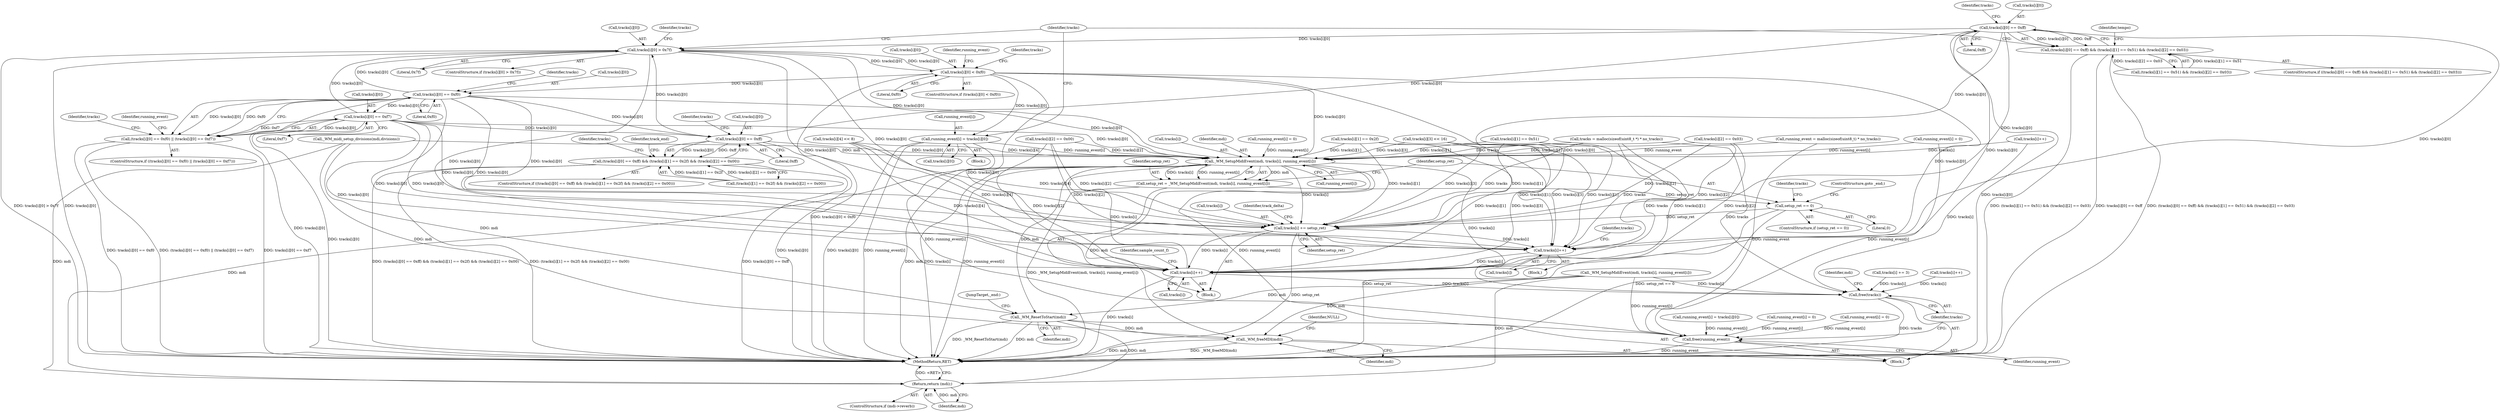 digraph "0_wildmidi_660b513d99bced8783a4a5984ac2f742c74ebbdd_1@pointer" {
"1001185" [label="(Call,tracks[i][0] == 0xff)"];
"1001153" [label="(Call,tracks[i][0] == 0xff)"];
"1001137" [label="(Call,tracks[i][0] == 0xf7)"];
"1001130" [label="(Call,tracks[i][0] == 0xf0)"];
"1001110" [label="(Call,tracks[i][0] < 0xf0)"];
"1001101" [label="(Call,tracks[i][0] > 0x7f)"];
"1001185" [label="(Call,tracks[i][0] == 0xff)"];
"1001086" [label="(Call,_WM_SetupMidiEvent(mdi, tracks[i], running_event[i]))"];
"1001084" [label="(Call,setup_ret = _WM_SetupMidiEvent(mdi, tracks[i], running_event[i]))"];
"1001095" [label="(Call,setup_ret == 0)"];
"1001242" [label="(Call,tracks[i] += setup_ret)"];
"1001278" [label="(Call,tracks[i]++)"];
"1001304" [label="(Call,tracks[i]++)"];
"1001423" [label="(Call,free(tracks))"];
"1001412" [label="(Call,_WM_ResetToStart(mdi))"];
"1001429" [label="(Return,return (mdi);)"];
"1001431" [label="(Call,_WM_freeMDI(mdi))"];
"1001421" [label="(Call,free(running_event))"];
"1001118" [label="(Call,running_event[i] = tracks[i][0])"];
"1001129" [label="(Call,(tracks[i][0] == 0xf0) || (tracks[i][0] == 0xf7))"];
"1001152" [label="(Call,(tracks[i][0] == 0xff) && (tracks[i][1] == 0x2f) && (tracks[i][2] == 0x00))"];
"1001184" [label="(Call,(tracks[i][0] == 0xff) && (tracks[i][1] == 0x51) && (tracks[i][2] == 0x03))"];
"1001427" [label="(Identifier,mdi)"];
"1001091" [label="(Call,running_event[i])"];
"1000624" [label="(Call,tracks[i]++)"];
"1001160" [label="(Call,(tracks[i][1] == 0x2f) && (tracks[i][2] == 0x00))"];
"1001278" [label="(Call,tracks[i]++)"];
"1000392" [label="(Call,_WM_midi_setup_divisions(mdi,divisions))"];
"1001147" [label="(Identifier,running_event)"];
"1001309" [label="(Identifier,sample_count_f)"];
"1001083" [label="(Block,)"];
"1001152" [label="(Call,(tracks[i][0] == 0xff) && (tracks[i][1] == 0x2f) && (tracks[i][2] == 0x00))"];
"1001151" [label="(ControlStructure,if ((tracks[i][0] == 0xff) && (tracks[i][1] == 0x2f) && (tracks[i][2] == 0x00)))"];
"1001140" [label="(Identifier,tracks)"];
"1001185" [label="(Call,tracks[i][0] == 0xff)"];
"1001129" [label="(Call,(tracks[i][0] == 0xf0) || (tracks[i][0] == 0xf7))"];
"1001085" [label="(Identifier,setup_ret)"];
"1000795" [label="(Call,running_event[i] = tracks[i][0])"];
"1001412" [label="(Call,_WM_ResetToStart(mdi))"];
"1001191" [label="(Literal,0xff)"];
"1001429" [label="(Return,return (mdi);)"];
"1001188" [label="(Identifier,tracks)"];
"1001422" [label="(Identifier,running_event)"];
"1000860" [label="(Call,tracks[i] += 3)"];
"1001122" [label="(Call,tracks[i][0])"];
"1001211" [label="(Call,tracks[i][3] << 16)"];
"1001095" [label="(Call,setup_ret == 0)"];
"1001116" [label="(Literal,0xf0)"];
"1001196" [label="(Identifier,tracks)"];
"1001104" [label="(Identifier,tracks)"];
"1000570" [label="(Call,running_event[i] = 0)"];
"1001110" [label="(Call,tracks[i][0] < 0xf0)"];
"1001425" [label="(ControlStructure,if (mdi->reverb))"];
"1001087" [label="(Identifier,mdi)"];
"1001219" [label="(Call,tracks[i][4] << 8)"];
"1001138" [label="(Call,tracks[i][0])"];
"1001128" [label="(ControlStructure,if ((tracks[i][0] == 0xf0) || (tracks[i][0] == 0xf7)))"];
"1001137" [label="(Call,tracks[i][0] == 0xf7)"];
"1001184" [label="(Call,(tracks[i][0] == 0xff) && (tracks[i][1] == 0x51) && (tracks[i][2] == 0x03))"];
"1001107" [label="(Literal,0x7f)"];
"1001086" [label="(Call,_WM_SetupMidiEvent(mdi, tracks[i], running_event[i]))"];
"1001423" [label="(Call,free(tracks))"];
"1001097" [label="(Literal,0)"];
"1001119" [label="(Call,running_event[i])"];
"1001161" [label="(Call,tracks[i][1] == 0x2f)"];
"1001243" [label="(Call,tracks[i])"];
"1001084" [label="(Call,setup_ret = _WM_SetupMidiEvent(mdi, tracks[i], running_event[i]))"];
"1001077" [label="(Call,running_event[i] = 0)"];
"1001435" [label="(MethodReturn,RET)"];
"1001434" [label="(Identifier,NULL)"];
"1001242" [label="(Call,tracks[i] += setup_ret)"];
"1001131" [label="(Call,tracks[i][0])"];
"1001193" [label="(Call,tracks[i][1] == 0x51)"];
"1001153" [label="(Call,tracks[i][0] == 0xff)"];
"1001246" [label="(Identifier,setup_ret)"];
"1001249" [label="(Identifier,track_delta)"];
"1001117" [label="(Block,)"];
"1001159" [label="(Literal,0xff)"];
"1001102" [label="(Call,tracks[i][0])"];
"1001120" [label="(Identifier,running_event)"];
"1001192" [label="(Call,(tracks[i][1] == 0x51) && (tracks[i][2] == 0x03))"];
"1000122" [label="(Block,)"];
"1000395" [label="(Call,tracks = malloc(sizeof(uint8_t *) * no_tracks))"];
"1001200" [label="(Call,tracks[i][2] == 0x03)"];
"1001099" [label="(ControlStructure,goto _end;)"];
"1001424" [label="(Identifier,tracks)"];
"1001101" [label="(Call,tracks[i][0] > 0x7f)"];
"1001118" [label="(Call,running_event[i] = tracks[i][0])"];
"1001186" [label="(Call,tracks[i][0])"];
"1001261" [label="(Block,)"];
"1001431" [label="(Call,_WM_freeMDI(mdi))"];
"1000822" [label="(Call,running_event[i] = 0)"];
"1000983" [label="(Call,tracks[i]++)"];
"1001164" [label="(Identifier,tracks)"];
"1001133" [label="(Identifier,tracks)"];
"1001413" [label="(Identifier,mdi)"];
"1001111" [label="(Call,tracks[i][0])"];
"1001100" [label="(ControlStructure,if (tracks[i][0] > 0x7f))"];
"1001183" [label="(ControlStructure,if ((tracks[i][0] == 0xff) && (tracks[i][1] == 0x51) && (tracks[i][2] == 0x03)))"];
"1001168" [label="(Call,tracks[i][2] == 0x00)"];
"1001096" [label="(Identifier,setup_ret)"];
"1001154" [label="(Call,tracks[i][0])"];
"1001109" [label="(ControlStructure,if (tracks[i][0] < 0xf0))"];
"1001130" [label="(Call,tracks[i][0] == 0xf0)"];
"1001304" [label="(Call,tracks[i]++)"];
"1000416" [label="(Call,running_event = malloc(sizeof(uint8_t) * no_tracks))"];
"1001432" [label="(Identifier,mdi)"];
"1001279" [label="(Call,tracks[i])"];
"1001414" [label="(JumpTarget,_end:)"];
"1001430" [label="(Identifier,mdi)"];
"1001178" [label="(Identifier,track_end)"];
"1001088" [label="(Call,tracks[i])"];
"1001094" [label="(ControlStructure,if (setup_ret == 0))"];
"1000763" [label="(Call,_WM_SetupMidiEvent(mdi, tracks[i], running_event[i]))"];
"1001421" [label="(Call,free(running_event))"];
"1001136" [label="(Literal,0xf0)"];
"1001143" [label="(Literal,0xf7)"];
"1001113" [label="(Identifier,tracks)"];
"1001156" [label="(Identifier,tracks)"];
"1001305" [label="(Call,tracks[i])"];
"1001285" [label="(Identifier,tracks)"];
"1001145" [label="(Call,running_event[i] = 0)"];
"1001209" [label="(Identifier,tempo)"];
"1001244" [label="(Identifier,tracks)"];
"1001185" -> "1001184"  [label="AST: "];
"1001185" -> "1001191"  [label="CFG: "];
"1001186" -> "1001185"  [label="AST: "];
"1001191" -> "1001185"  [label="AST: "];
"1001196" -> "1001185"  [label="CFG: "];
"1001184" -> "1001185"  [label="CFG: "];
"1001185" -> "1001435"  [label="DDG: tracks[i][0]"];
"1001185" -> "1001086"  [label="DDG: tracks[i][0]"];
"1001185" -> "1001101"  [label="DDG: tracks[i][0]"];
"1001185" -> "1001184"  [label="DDG: tracks[i][0]"];
"1001185" -> "1001184"  [label="DDG: 0xff"];
"1001153" -> "1001185"  [label="DDG: tracks[i][0]"];
"1001185" -> "1001242"  [label="DDG: tracks[i][0]"];
"1001185" -> "1001278"  [label="DDG: tracks[i][0]"];
"1001185" -> "1001304"  [label="DDG: tracks[i][0]"];
"1001153" -> "1001152"  [label="AST: "];
"1001153" -> "1001159"  [label="CFG: "];
"1001154" -> "1001153"  [label="AST: "];
"1001159" -> "1001153"  [label="AST: "];
"1001164" -> "1001153"  [label="CFG: "];
"1001152" -> "1001153"  [label="CFG: "];
"1001153" -> "1001435"  [label="DDG: tracks[i][0]"];
"1001153" -> "1001086"  [label="DDG: tracks[i][0]"];
"1001153" -> "1001101"  [label="DDG: tracks[i][0]"];
"1001153" -> "1001152"  [label="DDG: tracks[i][0]"];
"1001153" -> "1001152"  [label="DDG: 0xff"];
"1001137" -> "1001153"  [label="DDG: tracks[i][0]"];
"1001130" -> "1001153"  [label="DDG: tracks[i][0]"];
"1001137" -> "1001129"  [label="AST: "];
"1001137" -> "1001143"  [label="CFG: "];
"1001138" -> "1001137"  [label="AST: "];
"1001143" -> "1001137"  [label="AST: "];
"1001129" -> "1001137"  [label="CFG: "];
"1001137" -> "1001435"  [label="DDG: tracks[i][0]"];
"1001137" -> "1001086"  [label="DDG: tracks[i][0]"];
"1001137" -> "1001101"  [label="DDG: tracks[i][0]"];
"1001137" -> "1001129"  [label="DDG: tracks[i][0]"];
"1001137" -> "1001129"  [label="DDG: 0xf7"];
"1001130" -> "1001137"  [label="DDG: tracks[i][0]"];
"1001137" -> "1001242"  [label="DDG: tracks[i][0]"];
"1001137" -> "1001278"  [label="DDG: tracks[i][0]"];
"1001137" -> "1001304"  [label="DDG: tracks[i][0]"];
"1001130" -> "1001129"  [label="AST: "];
"1001130" -> "1001136"  [label="CFG: "];
"1001131" -> "1001130"  [label="AST: "];
"1001136" -> "1001130"  [label="AST: "];
"1001140" -> "1001130"  [label="CFG: "];
"1001129" -> "1001130"  [label="CFG: "];
"1001130" -> "1001435"  [label="DDG: tracks[i][0]"];
"1001130" -> "1001086"  [label="DDG: tracks[i][0]"];
"1001130" -> "1001101"  [label="DDG: tracks[i][0]"];
"1001130" -> "1001129"  [label="DDG: tracks[i][0]"];
"1001130" -> "1001129"  [label="DDG: 0xf0"];
"1001110" -> "1001130"  [label="DDG: tracks[i][0]"];
"1001130" -> "1001242"  [label="DDG: tracks[i][0]"];
"1001130" -> "1001278"  [label="DDG: tracks[i][0]"];
"1001130" -> "1001304"  [label="DDG: tracks[i][0]"];
"1001110" -> "1001109"  [label="AST: "];
"1001110" -> "1001116"  [label="CFG: "];
"1001111" -> "1001110"  [label="AST: "];
"1001116" -> "1001110"  [label="AST: "];
"1001120" -> "1001110"  [label="CFG: "];
"1001133" -> "1001110"  [label="CFG: "];
"1001110" -> "1001435"  [label="DDG: tracks[i][0] < 0xf0"];
"1001110" -> "1001086"  [label="DDG: tracks[i][0]"];
"1001110" -> "1001101"  [label="DDG: tracks[i][0]"];
"1001101" -> "1001110"  [label="DDG: tracks[i][0]"];
"1001110" -> "1001118"  [label="DDG: tracks[i][0]"];
"1001110" -> "1001242"  [label="DDG: tracks[i][0]"];
"1001110" -> "1001278"  [label="DDG: tracks[i][0]"];
"1001110" -> "1001304"  [label="DDG: tracks[i][0]"];
"1001101" -> "1001100"  [label="AST: "];
"1001101" -> "1001107"  [label="CFG: "];
"1001102" -> "1001101"  [label="AST: "];
"1001107" -> "1001101"  [label="AST: "];
"1001113" -> "1001101"  [label="CFG: "];
"1001244" -> "1001101"  [label="CFG: "];
"1001101" -> "1001435"  [label="DDG: tracks[i][0] > 0x7f"];
"1001101" -> "1001435"  [label="DDG: tracks[i][0]"];
"1001101" -> "1001086"  [label="DDG: tracks[i][0]"];
"1001101" -> "1001242"  [label="DDG: tracks[i][0]"];
"1001101" -> "1001278"  [label="DDG: tracks[i][0]"];
"1001101" -> "1001304"  [label="DDG: tracks[i][0]"];
"1001086" -> "1001084"  [label="AST: "];
"1001086" -> "1001091"  [label="CFG: "];
"1001087" -> "1001086"  [label="AST: "];
"1001088" -> "1001086"  [label="AST: "];
"1001091" -> "1001086"  [label="AST: "];
"1001084" -> "1001086"  [label="CFG: "];
"1001086" -> "1001435"  [label="DDG: mdi"];
"1001086" -> "1001435"  [label="DDG: tracks[i]"];
"1001086" -> "1001435"  [label="DDG: running_event[i]"];
"1001086" -> "1001084"  [label="DDG: mdi"];
"1001086" -> "1001084"  [label="DDG: tracks[i]"];
"1001086" -> "1001084"  [label="DDG: running_event[i]"];
"1000392" -> "1001086"  [label="DDG: mdi"];
"1000395" -> "1001086"  [label="DDG: tracks"];
"1001168" -> "1001086"  [label="DDG: tracks[i][2]"];
"1001219" -> "1001086"  [label="DDG: tracks[i][4]"];
"1000624" -> "1001086"  [label="DDG: tracks[i]"];
"1001211" -> "1001086"  [label="DDG: tracks[i][3]"];
"1001304" -> "1001086"  [label="DDG: tracks[i]"];
"1001161" -> "1001086"  [label="DDG: tracks[i][1]"];
"1001193" -> "1001086"  [label="DDG: tracks[i][1]"];
"1001200" -> "1001086"  [label="DDG: tracks[i][2]"];
"1001145" -> "1001086"  [label="DDG: running_event[i]"];
"1001077" -> "1001086"  [label="DDG: running_event[i]"];
"1000416" -> "1001086"  [label="DDG: running_event"];
"1001118" -> "1001086"  [label="DDG: running_event[i]"];
"1001086" -> "1001242"  [label="DDG: tracks[i]"];
"1001086" -> "1001412"  [label="DDG: mdi"];
"1001086" -> "1001421"  [label="DDG: running_event[i]"];
"1001086" -> "1001423"  [label="DDG: tracks[i]"];
"1001086" -> "1001429"  [label="DDG: mdi"];
"1001086" -> "1001431"  [label="DDG: mdi"];
"1001084" -> "1001083"  [label="AST: "];
"1001085" -> "1001084"  [label="AST: "];
"1001096" -> "1001084"  [label="CFG: "];
"1001084" -> "1001435"  [label="DDG: _WM_SetupMidiEvent(mdi, tracks[i], running_event[i])"];
"1001084" -> "1001095"  [label="DDG: setup_ret"];
"1001095" -> "1001094"  [label="AST: "];
"1001095" -> "1001097"  [label="CFG: "];
"1001096" -> "1001095"  [label="AST: "];
"1001097" -> "1001095"  [label="AST: "];
"1001099" -> "1001095"  [label="CFG: "];
"1001104" -> "1001095"  [label="CFG: "];
"1001095" -> "1001435"  [label="DDG: setup_ret"];
"1001095" -> "1001435"  [label="DDG: setup_ret == 0"];
"1001095" -> "1001242"  [label="DDG: setup_ret"];
"1001242" -> "1001083"  [label="AST: "];
"1001242" -> "1001246"  [label="CFG: "];
"1001243" -> "1001242"  [label="AST: "];
"1001246" -> "1001242"  [label="AST: "];
"1001249" -> "1001242"  [label="CFG: "];
"1001242" -> "1001435"  [label="DDG: setup_ret"];
"1000395" -> "1001242"  [label="DDG: tracks"];
"1001168" -> "1001242"  [label="DDG: tracks[i][2]"];
"1001219" -> "1001242"  [label="DDG: tracks[i][4]"];
"1001211" -> "1001242"  [label="DDG: tracks[i][3]"];
"1001161" -> "1001242"  [label="DDG: tracks[i][1]"];
"1001193" -> "1001242"  [label="DDG: tracks[i][1]"];
"1001200" -> "1001242"  [label="DDG: tracks[i][2]"];
"1001242" -> "1001278"  [label="DDG: tracks[i]"];
"1001242" -> "1001304"  [label="DDG: tracks[i]"];
"1001278" -> "1001261"  [label="AST: "];
"1001278" -> "1001279"  [label="CFG: "];
"1001279" -> "1001278"  [label="AST: "];
"1001285" -> "1001278"  [label="CFG: "];
"1000395" -> "1001278"  [label="DDG: tracks"];
"1001168" -> "1001278"  [label="DDG: tracks[i][2]"];
"1001219" -> "1001278"  [label="DDG: tracks[i][4]"];
"1001211" -> "1001278"  [label="DDG: tracks[i][3]"];
"1001161" -> "1001278"  [label="DDG: tracks[i][1]"];
"1001193" -> "1001278"  [label="DDG: tracks[i][1]"];
"1001200" -> "1001278"  [label="DDG: tracks[i][2]"];
"1001278" -> "1001304"  [label="DDG: tracks[i]"];
"1001304" -> "1001083"  [label="AST: "];
"1001304" -> "1001305"  [label="CFG: "];
"1001305" -> "1001304"  [label="AST: "];
"1001309" -> "1001304"  [label="CFG: "];
"1001304" -> "1001435"  [label="DDG: tracks[i]"];
"1000395" -> "1001304"  [label="DDG: tracks"];
"1001168" -> "1001304"  [label="DDG: tracks[i][2]"];
"1001219" -> "1001304"  [label="DDG: tracks[i][4]"];
"1001211" -> "1001304"  [label="DDG: tracks[i][3]"];
"1001161" -> "1001304"  [label="DDG: tracks[i][1]"];
"1001193" -> "1001304"  [label="DDG: tracks[i][1]"];
"1001200" -> "1001304"  [label="DDG: tracks[i][2]"];
"1001304" -> "1001423"  [label="DDG: tracks[i]"];
"1001423" -> "1000122"  [label="AST: "];
"1001423" -> "1001424"  [label="CFG: "];
"1001424" -> "1001423"  [label="AST: "];
"1001427" -> "1001423"  [label="CFG: "];
"1001423" -> "1001435"  [label="DDG: tracks"];
"1000395" -> "1001423"  [label="DDG: tracks"];
"1000983" -> "1001423"  [label="DDG: tracks[i]"];
"1000624" -> "1001423"  [label="DDG: tracks[i]"];
"1000763" -> "1001423"  [label="DDG: tracks[i]"];
"1000860" -> "1001423"  [label="DDG: tracks[i]"];
"1001412" -> "1000122"  [label="AST: "];
"1001412" -> "1001413"  [label="CFG: "];
"1001413" -> "1001412"  [label="AST: "];
"1001414" -> "1001412"  [label="CFG: "];
"1001412" -> "1001435"  [label="DDG: _WM_ResetToStart(mdi)"];
"1001412" -> "1001435"  [label="DDG: mdi"];
"1000392" -> "1001412"  [label="DDG: mdi"];
"1000763" -> "1001412"  [label="DDG: mdi"];
"1001412" -> "1001429"  [label="DDG: mdi"];
"1001412" -> "1001431"  [label="DDG: mdi"];
"1001429" -> "1001425"  [label="AST: "];
"1001429" -> "1001430"  [label="CFG: "];
"1001430" -> "1001429"  [label="AST: "];
"1001435" -> "1001429"  [label="CFG: "];
"1001429" -> "1001435"  [label="DDG: <RET>"];
"1001430" -> "1001429"  [label="DDG: mdi"];
"1000392" -> "1001429"  [label="DDG: mdi"];
"1000763" -> "1001429"  [label="DDG: mdi"];
"1001431" -> "1000122"  [label="AST: "];
"1001431" -> "1001432"  [label="CFG: "];
"1001432" -> "1001431"  [label="AST: "];
"1001434" -> "1001431"  [label="CFG: "];
"1001431" -> "1001435"  [label="DDG: mdi"];
"1001431" -> "1001435"  [label="DDG: _WM_freeMDI(mdi)"];
"1000392" -> "1001431"  [label="DDG: mdi"];
"1000763" -> "1001431"  [label="DDG: mdi"];
"1001421" -> "1000122"  [label="AST: "];
"1001421" -> "1001422"  [label="CFG: "];
"1001422" -> "1001421"  [label="AST: "];
"1001424" -> "1001421"  [label="CFG: "];
"1001421" -> "1001435"  [label="DDG: running_event"];
"1000570" -> "1001421"  [label="DDG: running_event[i]"];
"1000795" -> "1001421"  [label="DDG: running_event[i]"];
"1001145" -> "1001421"  [label="DDG: running_event[i]"];
"1000822" -> "1001421"  [label="DDG: running_event[i]"];
"1000416" -> "1001421"  [label="DDG: running_event"];
"1001118" -> "1001421"  [label="DDG: running_event[i]"];
"1000763" -> "1001421"  [label="DDG: running_event[i]"];
"1001118" -> "1001117"  [label="AST: "];
"1001118" -> "1001122"  [label="CFG: "];
"1001119" -> "1001118"  [label="AST: "];
"1001122" -> "1001118"  [label="AST: "];
"1001244" -> "1001118"  [label="CFG: "];
"1001118" -> "1001435"  [label="DDG: tracks[i][0]"];
"1001118" -> "1001435"  [label="DDG: running_event[i]"];
"1001129" -> "1001128"  [label="AST: "];
"1001147" -> "1001129"  [label="CFG: "];
"1001156" -> "1001129"  [label="CFG: "];
"1001129" -> "1001435"  [label="DDG: tracks[i][0] == 0xf0"];
"1001129" -> "1001435"  [label="DDG: (tracks[i][0] == 0xf0) || (tracks[i][0] == 0xf7)"];
"1001129" -> "1001435"  [label="DDG: tracks[i][0] == 0xf7"];
"1001152" -> "1001151"  [label="AST: "];
"1001152" -> "1001160"  [label="CFG: "];
"1001160" -> "1001152"  [label="AST: "];
"1001178" -> "1001152"  [label="CFG: "];
"1001188" -> "1001152"  [label="CFG: "];
"1001152" -> "1001435"  [label="DDG: (tracks[i][0] == 0xff) && (tracks[i][1] == 0x2f) && (tracks[i][2] == 0x00)"];
"1001152" -> "1001435"  [label="DDG: (tracks[i][1] == 0x2f) && (tracks[i][2] == 0x00)"];
"1001152" -> "1001435"  [label="DDG: tracks[i][0] == 0xff"];
"1001160" -> "1001152"  [label="DDG: tracks[i][1] == 0x2f"];
"1001160" -> "1001152"  [label="DDG: tracks[i][2] == 0x00"];
"1001184" -> "1001183"  [label="AST: "];
"1001184" -> "1001192"  [label="CFG: "];
"1001192" -> "1001184"  [label="AST: "];
"1001209" -> "1001184"  [label="CFG: "];
"1001244" -> "1001184"  [label="CFG: "];
"1001184" -> "1001435"  [label="DDG: (tracks[i][1] == 0x51) && (tracks[i][2] == 0x03)"];
"1001184" -> "1001435"  [label="DDG: tracks[i][0] == 0xff"];
"1001184" -> "1001435"  [label="DDG: (tracks[i][0] == 0xff) && (tracks[i][1] == 0x51) && (tracks[i][2] == 0x03)"];
"1001192" -> "1001184"  [label="DDG: tracks[i][1] == 0x51"];
"1001192" -> "1001184"  [label="DDG: tracks[i][2] == 0x03"];
}
